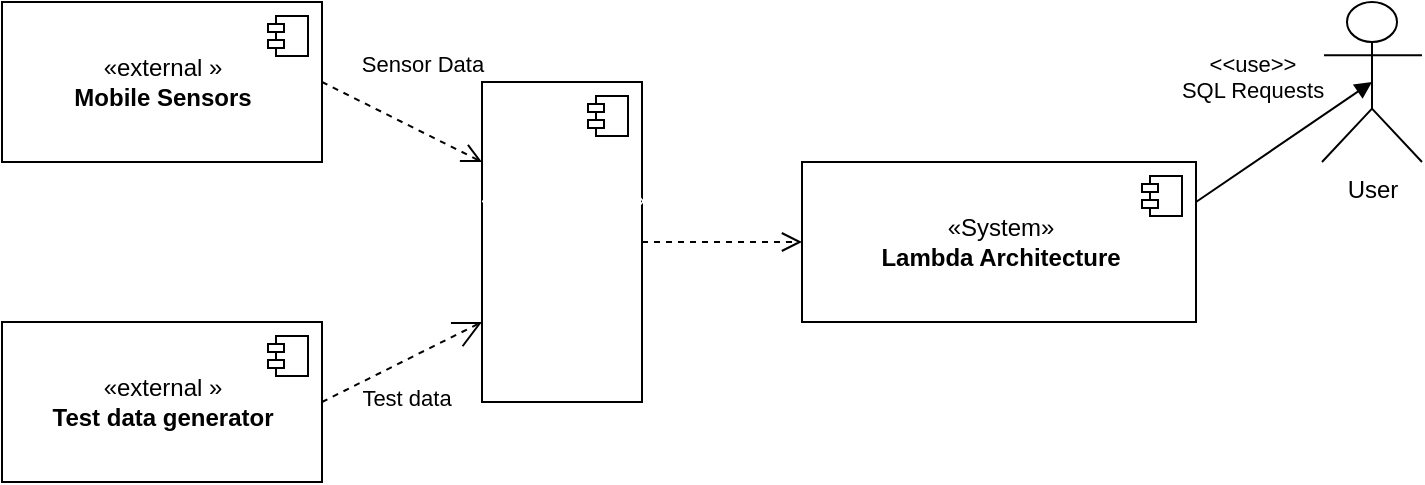 <mxfile version="12.4.9" type="device"><diagram id="U27FbLgwNbl-AruLdvl3" name="Page-1"><mxGraphModel dx="1102" dy="721" grid="1" gridSize="10" guides="1" tooltips="1" connect="1" arrows="1" fold="1" page="1" pageScale="1" pageWidth="827" pageHeight="1169" math="0" shadow="0"><root><mxCell id="0"/><mxCell id="1" parent="0"/><mxCell id="Oq4Cdi6Me3CqCiP8mKKG-2" value="&lt;div&gt;«System»&lt;/div&gt;&lt;b&gt;Lambda Architecture &lt;br&gt;&lt;/b&gt;" style="html=1;" vertex="1" parent="1"><mxGeometry x="440" y="200" width="197" height="80" as="geometry"/></mxCell><mxCell id="Oq4Cdi6Me3CqCiP8mKKG-3" value="" style="shape=component;jettyWidth=8;jettyHeight=4;" vertex="1" parent="Oq4Cdi6Me3CqCiP8mKKG-2"><mxGeometry x="1" width="20" height="20" relative="1" as="geometry"><mxPoint x="-27" y="7" as="offset"/></mxGeometry></mxCell><mxCell id="Oq4Cdi6Me3CqCiP8mKKG-5" value="«external »&lt;br&gt;&lt;b&gt;Mobile Sensors &lt;br&gt;&lt;/b&gt;" style="html=1;" vertex="1" parent="1"><mxGeometry x="40" y="120" width="160" height="80" as="geometry"/></mxCell><mxCell id="Oq4Cdi6Me3CqCiP8mKKG-6" value="" style="shape=component;jettyWidth=8;jettyHeight=4;" vertex="1" parent="Oq4Cdi6Me3CqCiP8mKKG-5"><mxGeometry x="1" width="20" height="20" relative="1" as="geometry"><mxPoint x="-27" y="7" as="offset"/></mxGeometry></mxCell><mxCell id="Oq4Cdi6Me3CqCiP8mKKG-10" value="«external »&lt;br&gt;&lt;b&gt;Test data generator&lt;br&gt;&lt;/b&gt;" style="html=1;" vertex="1" parent="1"><mxGeometry x="40" y="280" width="160" height="80" as="geometry"/></mxCell><mxCell id="Oq4Cdi6Me3CqCiP8mKKG-11" value="" style="shape=component;jettyWidth=8;jettyHeight=4;" vertex="1" parent="Oq4Cdi6Me3CqCiP8mKKG-10"><mxGeometry x="1" width="20" height="20" relative="1" as="geometry"><mxPoint x="-27" y="7" as="offset"/></mxGeometry></mxCell><mxCell id="Oq4Cdi6Me3CqCiP8mKKG-13" value="Sensor Data" style="html=1;verticalAlign=bottom;endArrow=open;dashed=1;endSize=8;exitX=1;exitY=0.5;exitDx=0;exitDy=0;entryX=0;entryY=0.25;entryDx=0;entryDy=0;" edge="1" parent="1" source="Oq4Cdi6Me3CqCiP8mKKG-5" target="Oq4Cdi6Me3CqCiP8mKKG-31"><mxGeometry y="22" relative="1" as="geometry"><mxPoint x="330" y="370" as="sourcePoint"/><mxPoint x="250" y="370" as="targetPoint"/><mxPoint as="offset"/></mxGeometry></mxCell><mxCell id="Oq4Cdi6Me3CqCiP8mKKG-14" value="&lt;div&gt;Test data&lt;/div&gt;" style="endArrow=open;endSize=12;dashed=1;html=1;exitX=1;exitY=0.5;exitDx=0;exitDy=0;entryX=0;entryY=0.75;entryDx=0;entryDy=0;" edge="1" parent="1" source="Oq4Cdi6Me3CqCiP8mKKG-10" target="Oq4Cdi6Me3CqCiP8mKKG-31"><mxGeometry x="-0.148" y="-17" width="160" relative="1" as="geometry"><mxPoint x="40" y="380" as="sourcePoint"/><mxPoint x="200" y="380" as="targetPoint"/><mxPoint as="offset"/></mxGeometry></mxCell><mxCell id="Oq4Cdi6Me3CqCiP8mKKG-23" value="&lt;div&gt;&lt;font color=&quot;#000000&quot;&gt;User&lt;/font&gt;&lt;/div&gt;" style="shape=umlActor;verticalLabelPosition=bottom;labelBackgroundColor=none;verticalAlign=top;html=1;fontColor=#FFFFFF;" vertex="1" parent="1"><mxGeometry x="700" y="120" width="50" height="80" as="geometry"/></mxCell><mxCell id="Oq4Cdi6Me3CqCiP8mKKG-28" value="&lt;div&gt;&amp;lt;&amp;lt;use&amp;gt;&amp;gt;&lt;/div&gt;&lt;div&gt;SQL Requests&lt;br&gt;&lt;/div&gt;" style="html=1;verticalAlign=bottom;endArrow=block;exitX=1;exitY=0.25;exitDx=0;exitDy=0;entryX=0.5;entryY=0.5;entryDx=0;entryDy=0;entryPerimeter=0;" edge="1" parent="1" source="Oq4Cdi6Me3CqCiP8mKKG-2" target="Oq4Cdi6Me3CqCiP8mKKG-23"><mxGeometry x="-0.05" y="23" width="80" relative="1" as="geometry"><mxPoint x="530" y="130" as="sourcePoint"/><mxPoint x="610" y="130" as="targetPoint"/><mxPoint x="-1" as="offset"/></mxGeometry></mxCell><mxCell id="Oq4Cdi6Me3CqCiP8mKKG-31" value="«Messengers »&lt;br&gt;&lt;div&gt;&lt;b&gt;Kafka &lt;br&gt;&lt;/b&gt;&lt;/div&gt;&lt;div&gt;&lt;b&gt;or&lt;/b&gt;&lt;/div&gt;&lt;div&gt;&lt;b&gt; Pulsar&lt;/b&gt;&lt;/div&gt;" style="html=1;labelBackgroundColor=none;fontColor=#FFFFFF;" vertex="1" parent="1"><mxGeometry x="280" y="160" width="80" height="160" as="geometry"/></mxCell><mxCell id="Oq4Cdi6Me3CqCiP8mKKG-32" value="" style="shape=component;jettyWidth=8;jettyHeight=4;" vertex="1" parent="Oq4Cdi6Me3CqCiP8mKKG-31"><mxGeometry x="1" width="20" height="20" relative="1" as="geometry"><mxPoint x="-27" y="7" as="offset"/></mxGeometry></mxCell><mxCell id="Oq4Cdi6Me3CqCiP8mKKG-33" value="Input Data" style="html=1;verticalAlign=bottom;endArrow=open;dashed=1;endSize=8;fontColor=#FFFFFF;exitX=1;exitY=0.5;exitDx=0;exitDy=0;entryX=0;entryY=0.5;entryDx=0;entryDy=0;" edge="1" parent="1" source="Oq4Cdi6Me3CqCiP8mKKG-31" target="Oq4Cdi6Me3CqCiP8mKKG-2"><mxGeometry relative="1" as="geometry"><mxPoint x="410" y="370" as="sourcePoint"/><mxPoint x="330" y="370" as="targetPoint"/></mxGeometry></mxCell></root></mxGraphModel></diagram></mxfile>